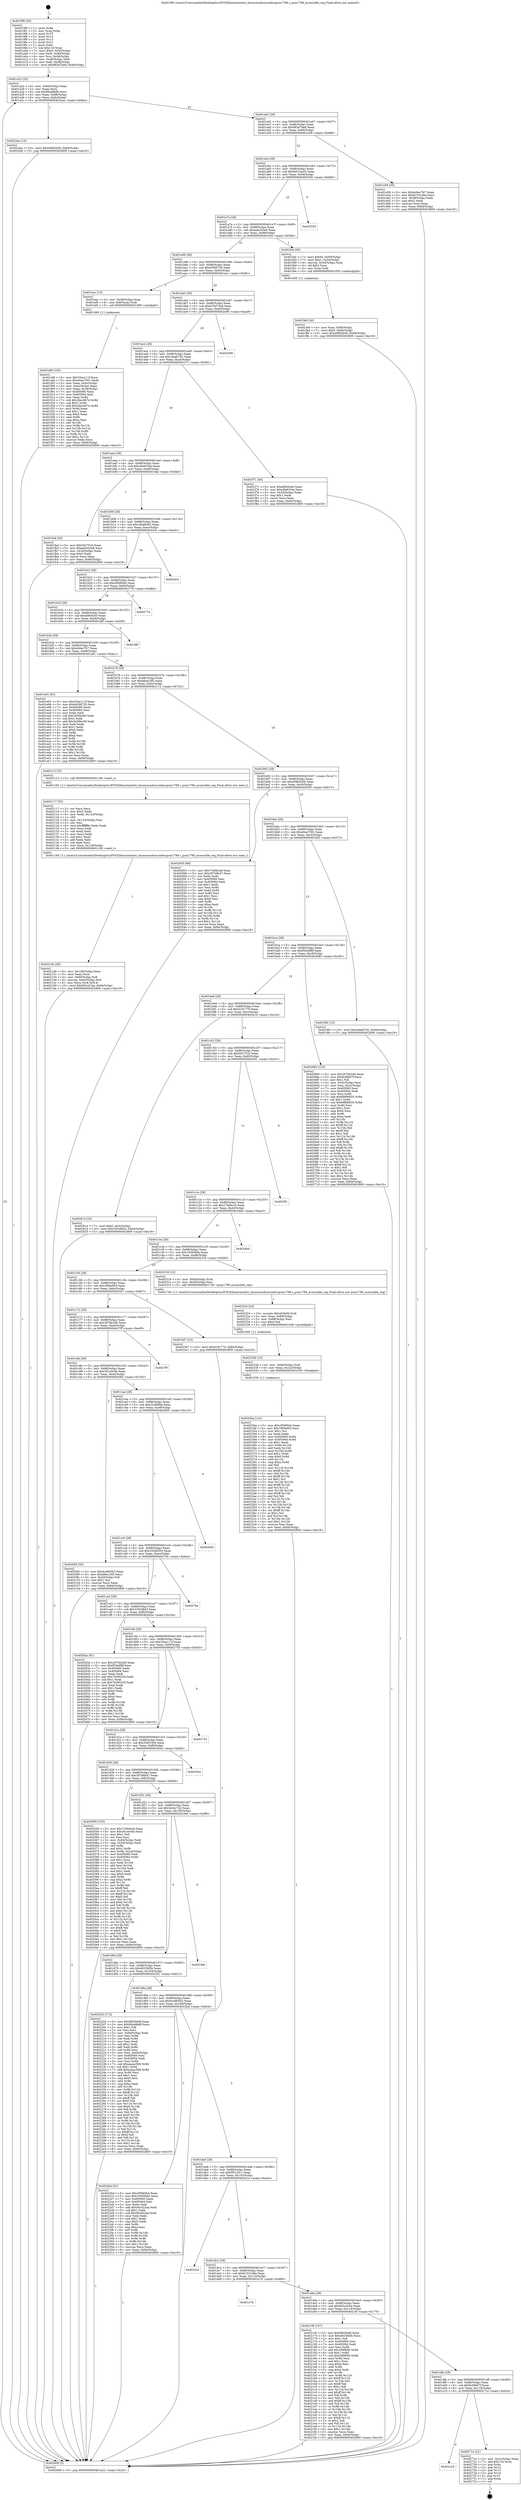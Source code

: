 digraph "0x4019f0" {
  label = "0x4019f0 (/mnt/c/Users/mathe/Desktop/tcc/POCII/binaries/extr_linuxsoundsoccodecspcm1789.c_pcm1789_accessible_reg_Final-ollvm.out::main(0))"
  labelloc = "t"
  node[shape=record]

  Entry [label="",width=0.3,height=0.3,shape=circle,fillcolor=black,style=filled]
  "0x401a22" [label="{
     0x401a22 [32]\l
     | [instrs]\l
     &nbsp;&nbsp;0x401a22 \<+6\>: mov -0x84(%rbp),%eax\l
     &nbsp;&nbsp;0x401a28 \<+2\>: mov %eax,%ecx\l
     &nbsp;&nbsp;0x401a2a \<+6\>: sub $0x95a48bf8,%ecx\l
     &nbsp;&nbsp;0x401a30 \<+6\>: mov %eax,-0x88(%rbp)\l
     &nbsp;&nbsp;0x401a36 \<+6\>: mov %ecx,-0x8c(%rbp)\l
     &nbsp;&nbsp;0x401a3c \<+6\>: je 00000000004022ae \<main+0x8be\>\l
  }"]
  "0x4022ae" [label="{
     0x4022ae [15]\l
     | [instrs]\l
     &nbsp;&nbsp;0x4022ae \<+10\>: movl $0xe0962b56,-0x84(%rbp)\l
     &nbsp;&nbsp;0x4022b8 \<+5\>: jmp 0000000000402809 \<main+0xe19\>\l
  }"]
  "0x401a42" [label="{
     0x401a42 [28]\l
     | [instrs]\l
     &nbsp;&nbsp;0x401a42 \<+5\>: jmp 0000000000401a47 \<main+0x57\>\l
     &nbsp;&nbsp;0x401a47 \<+6\>: mov -0x88(%rbp),%eax\l
     &nbsp;&nbsp;0x401a4d \<+5\>: sub $0x983d7be9,%eax\l
     &nbsp;&nbsp;0x401a52 \<+6\>: mov %eax,-0x90(%rbp)\l
     &nbsp;&nbsp;0x401a58 \<+6\>: je 0000000000401e58 \<main+0x468\>\l
  }"]
  Exit [label="",width=0.3,height=0.3,shape=circle,fillcolor=black,style=filled,peripheries=2]
  "0x401e58" [label="{
     0x401e58 [30]\l
     | [instrs]\l
     &nbsp;&nbsp;0x401e58 \<+5\>: mov $0xdc6ec7b7,%eax\l
     &nbsp;&nbsp;0x401e5d \<+5\>: mov $0x61531d8a,%ecx\l
     &nbsp;&nbsp;0x401e62 \<+3\>: mov -0x38(%rbp),%edx\l
     &nbsp;&nbsp;0x401e65 \<+3\>: cmp $0x2,%edx\l
     &nbsp;&nbsp;0x401e68 \<+3\>: cmovne %ecx,%eax\l
     &nbsp;&nbsp;0x401e6b \<+6\>: mov %eax,-0x84(%rbp)\l
     &nbsp;&nbsp;0x401e71 \<+5\>: jmp 0000000000402809 \<main+0xe19\>\l
  }"]
  "0x401a5e" [label="{
     0x401a5e [28]\l
     | [instrs]\l
     &nbsp;&nbsp;0x401a5e \<+5\>: jmp 0000000000401a63 \<main+0x73\>\l
     &nbsp;&nbsp;0x401a63 \<+6\>: mov -0x88(%rbp),%eax\l
     &nbsp;&nbsp;0x401a69 \<+5\>: sub $0x9d31bcd5,%eax\l
     &nbsp;&nbsp;0x401a6e \<+6\>: mov %eax,-0x94(%rbp)\l
     &nbsp;&nbsp;0x401a74 \<+6\>: je 0000000000402550 \<main+0xb60\>\l
  }"]
  "0x402809" [label="{
     0x402809 [5]\l
     | [instrs]\l
     &nbsp;&nbsp;0x402809 \<+5\>: jmp 0000000000401a22 \<main+0x32\>\l
  }"]
  "0x4019f0" [label="{
     0x4019f0 [50]\l
     | [instrs]\l
     &nbsp;&nbsp;0x4019f0 \<+1\>: push %rbp\l
     &nbsp;&nbsp;0x4019f1 \<+3\>: mov %rsp,%rbp\l
     &nbsp;&nbsp;0x4019f4 \<+2\>: push %r15\l
     &nbsp;&nbsp;0x4019f6 \<+2\>: push %r14\l
     &nbsp;&nbsp;0x4019f8 \<+2\>: push %r13\l
     &nbsp;&nbsp;0x4019fa \<+2\>: push %r12\l
     &nbsp;&nbsp;0x4019fc \<+1\>: push %rbx\l
     &nbsp;&nbsp;0x4019fd \<+7\>: sub $0x118,%rsp\l
     &nbsp;&nbsp;0x401a04 \<+7\>: movl $0x0,-0x3c(%rbp)\l
     &nbsp;&nbsp;0x401a0b \<+3\>: mov %edi,-0x40(%rbp)\l
     &nbsp;&nbsp;0x401a0e \<+4\>: mov %rsi,-0x48(%rbp)\l
     &nbsp;&nbsp;0x401a12 \<+3\>: mov -0x40(%rbp),%edi\l
     &nbsp;&nbsp;0x401a15 \<+3\>: mov %edi,-0x38(%rbp)\l
     &nbsp;&nbsp;0x401a18 \<+10\>: movl $0x983d7be9,-0x84(%rbp)\l
  }"]
  "0x401e16" [label="{
     0x401e16\l
  }", style=dashed]
  "0x402550" [label="{
     0x402550\l
  }", style=dashed]
  "0x401a7a" [label="{
     0x401a7a [28]\l
     | [instrs]\l
     &nbsp;&nbsp;0x401a7a \<+5\>: jmp 0000000000401a7f \<main+0x8f\>\l
     &nbsp;&nbsp;0x401a7f \<+6\>: mov -0x88(%rbp),%eax\l
     &nbsp;&nbsp;0x401a85 \<+5\>: sub $0xaeb343e6,%eax\l
     &nbsp;&nbsp;0x401a8a \<+6\>: mov %eax,-0x98(%rbp)\l
     &nbsp;&nbsp;0x401a90 \<+6\>: je 0000000000401fcb \<main+0x5db\>\l
  }"]
  "0x40271e" [label="{
     0x40271e [21]\l
     | [instrs]\l
     &nbsp;&nbsp;0x40271e \<+3\>: mov -0x2c(%rbp),%eax\l
     &nbsp;&nbsp;0x402721 \<+7\>: add $0x118,%rsp\l
     &nbsp;&nbsp;0x402728 \<+1\>: pop %rbx\l
     &nbsp;&nbsp;0x402729 \<+2\>: pop %r12\l
     &nbsp;&nbsp;0x40272b \<+2\>: pop %r13\l
     &nbsp;&nbsp;0x40272d \<+2\>: pop %r14\l
     &nbsp;&nbsp;0x40272f \<+2\>: pop %r15\l
     &nbsp;&nbsp;0x402731 \<+1\>: pop %rbp\l
     &nbsp;&nbsp;0x402732 \<+1\>: ret\l
  }"]
  "0x401fcb" [label="{
     0x401fcb [30]\l
     | [instrs]\l
     &nbsp;&nbsp;0x401fcb \<+7\>: movl $0x64,-0x50(%rbp)\l
     &nbsp;&nbsp;0x401fd2 \<+7\>: movl $0x1,-0x54(%rbp)\l
     &nbsp;&nbsp;0x401fd9 \<+4\>: movslq -0x54(%rbp),%rax\l
     &nbsp;&nbsp;0x401fdd \<+4\>: shl $0x2,%rax\l
     &nbsp;&nbsp;0x401fe1 \<+3\>: mov %rax,%rdi\l
     &nbsp;&nbsp;0x401fe4 \<+5\>: call 0000000000401050 \<malloc@plt\>\l
     | [calls]\l
     &nbsp;&nbsp;0x401050 \{1\} (unknown)\l
  }"]
  "0x401a96" [label="{
     0x401a96 [28]\l
     | [instrs]\l
     &nbsp;&nbsp;0x401a96 \<+5\>: jmp 0000000000401a9b \<main+0xab\>\l
     &nbsp;&nbsp;0x401a9b \<+6\>: mov -0x88(%rbp),%eax\l
     &nbsp;&nbsp;0x401aa1 \<+5\>: sub $0xb05fd720,%eax\l
     &nbsp;&nbsp;0x401aa6 \<+6\>: mov %eax,-0x9c(%rbp)\l
     &nbsp;&nbsp;0x401aac \<+6\>: je 0000000000401eec \<main+0x4fc\>\l
  }"]
  "0x40234a" [label="{
     0x40234a [141]\l
     | [instrs]\l
     &nbsp;&nbsp;0x40234a \<+5\>: mov $0xcf5685b4,%eax\l
     &nbsp;&nbsp;0x40234f \<+5\>: mov $0x1f69a605,%esi\l
     &nbsp;&nbsp;0x402354 \<+2\>: mov $0x1,%cl\l
     &nbsp;&nbsp;0x402356 \<+2\>: xor %edx,%edx\l
     &nbsp;&nbsp;0x402358 \<+8\>: mov 0x405060,%r8d\l
     &nbsp;&nbsp;0x402360 \<+8\>: mov 0x405064,%r9d\l
     &nbsp;&nbsp;0x402368 \<+3\>: sub $0x1,%edx\l
     &nbsp;&nbsp;0x40236b \<+3\>: mov %r8d,%r10d\l
     &nbsp;&nbsp;0x40236e \<+3\>: add %edx,%r10d\l
     &nbsp;&nbsp;0x402371 \<+4\>: imul %r10d,%r8d\l
     &nbsp;&nbsp;0x402375 \<+4\>: and $0x1,%r8d\l
     &nbsp;&nbsp;0x402379 \<+4\>: cmp $0x0,%r8d\l
     &nbsp;&nbsp;0x40237d \<+4\>: sete %r11b\l
     &nbsp;&nbsp;0x402381 \<+4\>: cmp $0xa,%r9d\l
     &nbsp;&nbsp;0x402385 \<+3\>: setl %bl\l
     &nbsp;&nbsp;0x402388 \<+3\>: mov %r11b,%r14b\l
     &nbsp;&nbsp;0x40238b \<+4\>: xor $0xff,%r14b\l
     &nbsp;&nbsp;0x40238f \<+3\>: mov %bl,%r15b\l
     &nbsp;&nbsp;0x402392 \<+4\>: xor $0xff,%r15b\l
     &nbsp;&nbsp;0x402396 \<+3\>: xor $0x1,%cl\l
     &nbsp;&nbsp;0x402399 \<+3\>: mov %r14b,%r12b\l
     &nbsp;&nbsp;0x40239c \<+4\>: and $0xff,%r12b\l
     &nbsp;&nbsp;0x4023a0 \<+3\>: and %cl,%r11b\l
     &nbsp;&nbsp;0x4023a3 \<+3\>: mov %r15b,%r13b\l
     &nbsp;&nbsp;0x4023a6 \<+4\>: and $0xff,%r13b\l
     &nbsp;&nbsp;0x4023aa \<+2\>: and %cl,%bl\l
     &nbsp;&nbsp;0x4023ac \<+3\>: or %r11b,%r12b\l
     &nbsp;&nbsp;0x4023af \<+3\>: or %bl,%r13b\l
     &nbsp;&nbsp;0x4023b2 \<+3\>: xor %r13b,%r12b\l
     &nbsp;&nbsp;0x4023b5 \<+3\>: or %r15b,%r14b\l
     &nbsp;&nbsp;0x4023b8 \<+4\>: xor $0xff,%r14b\l
     &nbsp;&nbsp;0x4023bc \<+3\>: or $0x1,%cl\l
     &nbsp;&nbsp;0x4023bf \<+3\>: and %cl,%r14b\l
     &nbsp;&nbsp;0x4023c2 \<+3\>: or %r14b,%r12b\l
     &nbsp;&nbsp;0x4023c5 \<+4\>: test $0x1,%r12b\l
     &nbsp;&nbsp;0x4023c9 \<+3\>: cmovne %esi,%eax\l
     &nbsp;&nbsp;0x4023cc \<+6\>: mov %eax,-0x84(%rbp)\l
     &nbsp;&nbsp;0x4023d2 \<+5\>: jmp 0000000000402809 \<main+0xe19\>\l
  }"]
  "0x401eec" [label="{
     0x401eec [13]\l
     | [instrs]\l
     &nbsp;&nbsp;0x401eec \<+4\>: mov -0x48(%rbp),%rax\l
     &nbsp;&nbsp;0x401ef0 \<+4\>: mov 0x8(%rax),%rdi\l
     &nbsp;&nbsp;0x401ef4 \<+5\>: call 0000000000401060 \<atoi@plt\>\l
     | [calls]\l
     &nbsp;&nbsp;0x401060 \{1\} (unknown)\l
  }"]
  "0x401ab2" [label="{
     0x401ab2 [28]\l
     | [instrs]\l
     &nbsp;&nbsp;0x401ab2 \<+5\>: jmp 0000000000401ab7 \<main+0xc7\>\l
     &nbsp;&nbsp;0x401ab7 \<+6\>: mov -0x88(%rbp),%eax\l
     &nbsp;&nbsp;0x401abd \<+5\>: sub $0xb70d73a9,%eax\l
     &nbsp;&nbsp;0x401ac2 \<+6\>: mov %eax,-0xa0(%rbp)\l
     &nbsp;&nbsp;0x401ac8 \<+6\>: je 0000000000402499 \<main+0xaa9\>\l
  }"]
  "0x40233b" [label="{
     0x40233b [15]\l
     | [instrs]\l
     &nbsp;&nbsp;0x40233b \<+4\>: mov -0x60(%rbp),%rdi\l
     &nbsp;&nbsp;0x40233f \<+6\>: mov %eax,-0x12c(%rbp)\l
     &nbsp;&nbsp;0x402345 \<+5\>: call 0000000000401030 \<free@plt\>\l
     | [calls]\l
     &nbsp;&nbsp;0x401030 \{1\} (unknown)\l
  }"]
  "0x402499" [label="{
     0x402499\l
  }", style=dashed]
  "0x401ace" [label="{
     0x401ace [28]\l
     | [instrs]\l
     &nbsp;&nbsp;0x401ace \<+5\>: jmp 0000000000401ad3 \<main+0xe3\>\l
     &nbsp;&nbsp;0x401ad3 \<+6\>: mov -0x88(%rbp),%eax\l
     &nbsp;&nbsp;0x401ad9 \<+5\>: sub $0xc6aeb792,%eax\l
     &nbsp;&nbsp;0x401ade \<+6\>: mov %eax,-0xa4(%rbp)\l
     &nbsp;&nbsp;0x401ae4 \<+6\>: je 0000000000401f71 \<main+0x581\>\l
  }"]
  "0x402324" [label="{
     0x402324 [23]\l
     | [instrs]\l
     &nbsp;&nbsp;0x402324 \<+10\>: movabs $0x4030d6,%rdi\l
     &nbsp;&nbsp;0x40232e \<+3\>: mov %eax,-0x68(%rbp)\l
     &nbsp;&nbsp;0x402331 \<+3\>: mov -0x68(%rbp),%esi\l
     &nbsp;&nbsp;0x402334 \<+2\>: mov $0x0,%al\l
     &nbsp;&nbsp;0x402336 \<+5\>: call 0000000000401040 \<printf@plt\>\l
     | [calls]\l
     &nbsp;&nbsp;0x401040 \{1\} (unknown)\l
  }"]
  "0x401f71" [label="{
     0x401f71 [30]\l
     | [instrs]\l
     &nbsp;&nbsp;0x401f71 \<+5\>: mov $0xd0fc6cb0,%eax\l
     &nbsp;&nbsp;0x401f76 \<+5\>: mov $0xc8e8334e,%ecx\l
     &nbsp;&nbsp;0x401f7b \<+3\>: mov -0x34(%rbp),%edx\l
     &nbsp;&nbsp;0x401f7e \<+3\>: cmp $0x1,%edx\l
     &nbsp;&nbsp;0x401f81 \<+3\>: cmovl %ecx,%eax\l
     &nbsp;&nbsp;0x401f84 \<+6\>: mov %eax,-0x84(%rbp)\l
     &nbsp;&nbsp;0x401f8a \<+5\>: jmp 0000000000402809 \<main+0xe19\>\l
  }"]
  "0x401aea" [label="{
     0x401aea [28]\l
     | [instrs]\l
     &nbsp;&nbsp;0x401aea \<+5\>: jmp 0000000000401aef \<main+0xff\>\l
     &nbsp;&nbsp;0x401aef \<+6\>: mov -0x88(%rbp),%eax\l
     &nbsp;&nbsp;0x401af5 \<+5\>: sub $0xc8e8334e,%eax\l
     &nbsp;&nbsp;0x401afa \<+6\>: mov %eax,-0xa8(%rbp)\l
     &nbsp;&nbsp;0x401b00 \<+6\>: je 0000000000401fad \<main+0x5bd\>\l
  }"]
  "0x401dfa" [label="{
     0x401dfa [28]\l
     | [instrs]\l
     &nbsp;&nbsp;0x401dfa \<+5\>: jmp 0000000000401dff \<main+0x40f\>\l
     &nbsp;&nbsp;0x401dff \<+6\>: mov -0x88(%rbp),%eax\l
     &nbsp;&nbsp;0x401e05 \<+5\>: sub $0x6cf46b7f,%eax\l
     &nbsp;&nbsp;0x401e0a \<+6\>: mov %eax,-0x118(%rbp)\l
     &nbsp;&nbsp;0x401e10 \<+6\>: je 000000000040271e \<main+0xd2e\>\l
  }"]
  "0x401fad" [label="{
     0x401fad [30]\l
     | [instrs]\l
     &nbsp;&nbsp;0x401fad \<+5\>: mov $0x562751b,%eax\l
     &nbsp;&nbsp;0x401fb2 \<+5\>: mov $0xaeb343e6,%ecx\l
     &nbsp;&nbsp;0x401fb7 \<+3\>: mov -0x34(%rbp),%edx\l
     &nbsp;&nbsp;0x401fba \<+3\>: cmp $0x0,%edx\l
     &nbsp;&nbsp;0x401fbd \<+3\>: cmove %ecx,%eax\l
     &nbsp;&nbsp;0x401fc0 \<+6\>: mov %eax,-0x84(%rbp)\l
     &nbsp;&nbsp;0x401fc6 \<+5\>: jmp 0000000000402809 \<main+0xe19\>\l
  }"]
  "0x401b06" [label="{
     0x401b06 [28]\l
     | [instrs]\l
     &nbsp;&nbsp;0x401b06 \<+5\>: jmp 0000000000401b0b \<main+0x11b\>\l
     &nbsp;&nbsp;0x401b0b \<+6\>: mov -0x88(%rbp),%eax\l
     &nbsp;&nbsp;0x401b11 \<+5\>: sub $0xc9da9d45,%eax\l
     &nbsp;&nbsp;0x401b16 \<+6\>: mov %eax,-0xac(%rbp)\l
     &nbsp;&nbsp;0x401b1c \<+6\>: je 000000000040243c \<main+0xa4c\>\l
  }"]
  "0x40216f" [label="{
     0x40216f [147]\l
     | [instrs]\l
     &nbsp;&nbsp;0x40216f \<+5\>: mov $0x6f929ddf,%eax\l
     &nbsp;&nbsp;0x402174 \<+5\>: mov $0x4653fd5b,%ecx\l
     &nbsp;&nbsp;0x402179 \<+2\>: mov $0x1,%dl\l
     &nbsp;&nbsp;0x40217b \<+7\>: mov 0x405060,%esi\l
     &nbsp;&nbsp;0x402182 \<+7\>: mov 0x405064,%edi\l
     &nbsp;&nbsp;0x402189 \<+3\>: mov %esi,%r8d\l
     &nbsp;&nbsp;0x40218c \<+7\>: add $0x299f00b,%r8d\l
     &nbsp;&nbsp;0x402193 \<+4\>: sub $0x1,%r8d\l
     &nbsp;&nbsp;0x402197 \<+7\>: sub $0x299f00b,%r8d\l
     &nbsp;&nbsp;0x40219e \<+4\>: imul %r8d,%esi\l
     &nbsp;&nbsp;0x4021a2 \<+3\>: and $0x1,%esi\l
     &nbsp;&nbsp;0x4021a5 \<+3\>: cmp $0x0,%esi\l
     &nbsp;&nbsp;0x4021a8 \<+4\>: sete %r9b\l
     &nbsp;&nbsp;0x4021ac \<+3\>: cmp $0xa,%edi\l
     &nbsp;&nbsp;0x4021af \<+4\>: setl %r10b\l
     &nbsp;&nbsp;0x4021b3 \<+3\>: mov %r9b,%r11b\l
     &nbsp;&nbsp;0x4021b6 \<+4\>: xor $0xff,%r11b\l
     &nbsp;&nbsp;0x4021ba \<+3\>: mov %r10b,%bl\l
     &nbsp;&nbsp;0x4021bd \<+3\>: xor $0xff,%bl\l
     &nbsp;&nbsp;0x4021c0 \<+3\>: xor $0x1,%dl\l
     &nbsp;&nbsp;0x4021c3 \<+3\>: mov %r11b,%r14b\l
     &nbsp;&nbsp;0x4021c6 \<+4\>: and $0xff,%r14b\l
     &nbsp;&nbsp;0x4021ca \<+3\>: and %dl,%r9b\l
     &nbsp;&nbsp;0x4021cd \<+3\>: mov %bl,%r15b\l
     &nbsp;&nbsp;0x4021d0 \<+4\>: and $0xff,%r15b\l
     &nbsp;&nbsp;0x4021d4 \<+3\>: and %dl,%r10b\l
     &nbsp;&nbsp;0x4021d7 \<+3\>: or %r9b,%r14b\l
     &nbsp;&nbsp;0x4021da \<+3\>: or %r10b,%r15b\l
     &nbsp;&nbsp;0x4021dd \<+3\>: xor %r15b,%r14b\l
     &nbsp;&nbsp;0x4021e0 \<+3\>: or %bl,%r11b\l
     &nbsp;&nbsp;0x4021e3 \<+4\>: xor $0xff,%r11b\l
     &nbsp;&nbsp;0x4021e7 \<+3\>: or $0x1,%dl\l
     &nbsp;&nbsp;0x4021ea \<+3\>: and %dl,%r11b\l
     &nbsp;&nbsp;0x4021ed \<+3\>: or %r11b,%r14b\l
     &nbsp;&nbsp;0x4021f0 \<+4\>: test $0x1,%r14b\l
     &nbsp;&nbsp;0x4021f4 \<+3\>: cmovne %ecx,%eax\l
     &nbsp;&nbsp;0x4021f7 \<+6\>: mov %eax,-0x84(%rbp)\l
     &nbsp;&nbsp;0x4021fd \<+5\>: jmp 0000000000402809 \<main+0xe19\>\l
  }"]
  "0x40243c" [label="{
     0x40243c\l
  }", style=dashed]
  "0x401b22" [label="{
     0x401b22 [28]\l
     | [instrs]\l
     &nbsp;&nbsp;0x401b22 \<+5\>: jmp 0000000000401b27 \<main+0x137\>\l
     &nbsp;&nbsp;0x401b27 \<+6\>: mov -0x88(%rbp),%eax\l
     &nbsp;&nbsp;0x401b2d \<+5\>: sub $0xcf5685b4,%eax\l
     &nbsp;&nbsp;0x401b32 \<+6\>: mov %eax,-0xb0(%rbp)\l
     &nbsp;&nbsp;0x401b38 \<+6\>: je 000000000040277d \<main+0xd8d\>\l
  }"]
  "0x401dde" [label="{
     0x401dde [28]\l
     | [instrs]\l
     &nbsp;&nbsp;0x401dde \<+5\>: jmp 0000000000401de3 \<main+0x3f3\>\l
     &nbsp;&nbsp;0x401de3 \<+6\>: mov -0x88(%rbp),%eax\l
     &nbsp;&nbsp;0x401de9 \<+5\>: sub $0x692cd16a,%eax\l
     &nbsp;&nbsp;0x401dee \<+6\>: mov %eax,-0x114(%rbp)\l
     &nbsp;&nbsp;0x401df4 \<+6\>: je 000000000040216f \<main+0x77f\>\l
  }"]
  "0x40277d" [label="{
     0x40277d\l
  }", style=dashed]
  "0x401b3e" [label="{
     0x401b3e [28]\l
     | [instrs]\l
     &nbsp;&nbsp;0x401b3e \<+5\>: jmp 0000000000401b43 \<main+0x153\>\l
     &nbsp;&nbsp;0x401b43 \<+6\>: mov -0x88(%rbp),%eax\l
     &nbsp;&nbsp;0x401b49 \<+5\>: sub $0xd0fc6cb0,%eax\l
     &nbsp;&nbsp;0x401b4e \<+6\>: mov %eax,-0xb4(%rbp)\l
     &nbsp;&nbsp;0x401b54 \<+6\>: je 0000000000401f8f \<main+0x59f\>\l
  }"]
  "0x401e76" [label="{
     0x401e76\l
  }", style=dashed]
  "0x401f8f" [label="{
     0x401f8f\l
  }", style=dashed]
  "0x401b5a" [label="{
     0x401b5a [28]\l
     | [instrs]\l
     &nbsp;&nbsp;0x401b5a \<+5\>: jmp 0000000000401b5f \<main+0x16f\>\l
     &nbsp;&nbsp;0x401b5f \<+6\>: mov -0x88(%rbp),%eax\l
     &nbsp;&nbsp;0x401b65 \<+5\>: sub $0xdc6ec7b7,%eax\l
     &nbsp;&nbsp;0x401b6a \<+6\>: mov %eax,-0xb8(%rbp)\l
     &nbsp;&nbsp;0x401b70 \<+6\>: je 0000000000401e91 \<main+0x4a1\>\l
  }"]
  "0x401dc2" [label="{
     0x401dc2 [28]\l
     | [instrs]\l
     &nbsp;&nbsp;0x401dc2 \<+5\>: jmp 0000000000401dc7 \<main+0x3d7\>\l
     &nbsp;&nbsp;0x401dc7 \<+6\>: mov -0x88(%rbp),%eax\l
     &nbsp;&nbsp;0x401dcd \<+5\>: sub $0x61531d8a,%eax\l
     &nbsp;&nbsp;0x401dd2 \<+6\>: mov %eax,-0x110(%rbp)\l
     &nbsp;&nbsp;0x401dd8 \<+6\>: je 0000000000401e76 \<main+0x486\>\l
  }"]
  "0x401e91" [label="{
     0x401e91 [91]\l
     | [instrs]\l
     &nbsp;&nbsp;0x401e91 \<+5\>: mov $0x33ea111f,%eax\l
     &nbsp;&nbsp;0x401e96 \<+5\>: mov $0xb05fd720,%ecx\l
     &nbsp;&nbsp;0x401e9b \<+7\>: mov 0x405060,%edx\l
     &nbsp;&nbsp;0x401ea2 \<+7\>: mov 0x405064,%esi\l
     &nbsp;&nbsp;0x401ea9 \<+2\>: mov %edx,%edi\l
     &nbsp;&nbsp;0x401eab \<+6\>: sub $0x3a59bc09,%edi\l
     &nbsp;&nbsp;0x401eb1 \<+3\>: sub $0x1,%edi\l
     &nbsp;&nbsp;0x401eb4 \<+6\>: add $0x3a59bc09,%edi\l
     &nbsp;&nbsp;0x401eba \<+3\>: imul %edi,%edx\l
     &nbsp;&nbsp;0x401ebd \<+3\>: and $0x1,%edx\l
     &nbsp;&nbsp;0x401ec0 \<+3\>: cmp $0x0,%edx\l
     &nbsp;&nbsp;0x401ec3 \<+4\>: sete %r8b\l
     &nbsp;&nbsp;0x401ec7 \<+3\>: cmp $0xa,%esi\l
     &nbsp;&nbsp;0x401eca \<+4\>: setl %r9b\l
     &nbsp;&nbsp;0x401ece \<+3\>: mov %r8b,%r10b\l
     &nbsp;&nbsp;0x401ed1 \<+3\>: and %r9b,%r10b\l
     &nbsp;&nbsp;0x401ed4 \<+3\>: xor %r9b,%r8b\l
     &nbsp;&nbsp;0x401ed7 \<+3\>: or %r8b,%r10b\l
     &nbsp;&nbsp;0x401eda \<+4\>: test $0x1,%r10b\l
     &nbsp;&nbsp;0x401ede \<+3\>: cmovne %ecx,%eax\l
     &nbsp;&nbsp;0x401ee1 \<+6\>: mov %eax,-0x84(%rbp)\l
     &nbsp;&nbsp;0x401ee7 \<+5\>: jmp 0000000000402809 \<main+0xe19\>\l
  }"]
  "0x401b76" [label="{
     0x401b76 [28]\l
     | [instrs]\l
     &nbsp;&nbsp;0x401b76 \<+5\>: jmp 0000000000401b7b \<main+0x18b\>\l
     &nbsp;&nbsp;0x401b7b \<+6\>: mov -0x88(%rbp),%eax\l
     &nbsp;&nbsp;0x401b81 \<+5\>: sub $0xdfeec295,%eax\l
     &nbsp;&nbsp;0x401b86 \<+6\>: mov %eax,-0xbc(%rbp)\l
     &nbsp;&nbsp;0x401b8c \<+6\>: je 0000000000402112 \<main+0x722\>\l
  }"]
  "0x401ef9" [label="{
     0x401ef9 [105]\l
     | [instrs]\l
     &nbsp;&nbsp;0x401ef9 \<+5\>: mov $0x33ea111f,%ecx\l
     &nbsp;&nbsp;0x401efe \<+5\>: mov $0xe0ea7591,%edx\l
     &nbsp;&nbsp;0x401f03 \<+3\>: mov %eax,-0x4c(%rbp)\l
     &nbsp;&nbsp;0x401f06 \<+3\>: mov -0x4c(%rbp),%eax\l
     &nbsp;&nbsp;0x401f09 \<+3\>: mov %eax,-0x34(%rbp)\l
     &nbsp;&nbsp;0x401f0c \<+7\>: mov 0x405060,%eax\l
     &nbsp;&nbsp;0x401f13 \<+7\>: mov 0x405064,%esi\l
     &nbsp;&nbsp;0x401f1a \<+3\>: mov %eax,%r8d\l
     &nbsp;&nbsp;0x401f1d \<+7\>: sub $0x2bec0b7e,%r8d\l
     &nbsp;&nbsp;0x401f24 \<+4\>: sub $0x1,%r8d\l
     &nbsp;&nbsp;0x401f28 \<+7\>: add $0x2bec0b7e,%r8d\l
     &nbsp;&nbsp;0x401f2f \<+4\>: imul %r8d,%eax\l
     &nbsp;&nbsp;0x401f33 \<+3\>: and $0x1,%eax\l
     &nbsp;&nbsp;0x401f36 \<+3\>: cmp $0x0,%eax\l
     &nbsp;&nbsp;0x401f39 \<+4\>: sete %r9b\l
     &nbsp;&nbsp;0x401f3d \<+3\>: cmp $0xa,%esi\l
     &nbsp;&nbsp;0x401f40 \<+4\>: setl %r10b\l
     &nbsp;&nbsp;0x401f44 \<+3\>: mov %r9b,%r11b\l
     &nbsp;&nbsp;0x401f47 \<+3\>: and %r10b,%r11b\l
     &nbsp;&nbsp;0x401f4a \<+3\>: xor %r10b,%r9b\l
     &nbsp;&nbsp;0x401f4d \<+3\>: or %r9b,%r11b\l
     &nbsp;&nbsp;0x401f50 \<+4\>: test $0x1,%r11b\l
     &nbsp;&nbsp;0x401f54 \<+3\>: cmovne %edx,%ecx\l
     &nbsp;&nbsp;0x401f57 \<+6\>: mov %ecx,-0x84(%rbp)\l
     &nbsp;&nbsp;0x401f5d \<+5\>: jmp 0000000000402809 \<main+0xe19\>\l
  }"]
  "0x40241e" [label="{
     0x40241e\l
  }", style=dashed]
  "0x402112" [label="{
     0x402112 [5]\l
     | [instrs]\l
     &nbsp;&nbsp;0x402112 \<+5\>: call 0000000000401160 \<next_i\>\l
     | [calls]\l
     &nbsp;&nbsp;0x401160 \{1\} (/mnt/c/Users/mathe/Desktop/tcc/POCII/binaries/extr_linuxsoundsoccodecspcm1789.c_pcm1789_accessible_reg_Final-ollvm.out::next_i)\l
  }"]
  "0x401b92" [label="{
     0x401b92 [28]\l
     | [instrs]\l
     &nbsp;&nbsp;0x401b92 \<+5\>: jmp 0000000000401b97 \<main+0x1a7\>\l
     &nbsp;&nbsp;0x401b97 \<+6\>: mov -0x88(%rbp),%eax\l
     &nbsp;&nbsp;0x401b9d \<+5\>: sub $0xe0962b56,%eax\l
     &nbsp;&nbsp;0x401ba2 \<+6\>: mov %eax,-0xc0(%rbp)\l
     &nbsp;&nbsp;0x401ba8 \<+6\>: je 0000000000402003 \<main+0x613\>\l
  }"]
  "0x401da6" [label="{
     0x401da6 [28]\l
     | [instrs]\l
     &nbsp;&nbsp;0x401da6 \<+5\>: jmp 0000000000401dab \<main+0x3bb\>\l
     &nbsp;&nbsp;0x401dab \<+6\>: mov -0x88(%rbp),%eax\l
     &nbsp;&nbsp;0x401db1 \<+5\>: sub $0x5f512f11,%eax\l
     &nbsp;&nbsp;0x401db6 \<+6\>: mov %eax,-0x10c(%rbp)\l
     &nbsp;&nbsp;0x401dbc \<+6\>: je 000000000040241e \<main+0xa2e\>\l
  }"]
  "0x402003" [label="{
     0x402003 [86]\l
     | [instrs]\l
     &nbsp;&nbsp;0x402003 \<+5\>: mov $0x7160dca8,%eax\l
     &nbsp;&nbsp;0x402008 \<+5\>: mov $0x387b8b47,%ecx\l
     &nbsp;&nbsp;0x40200d \<+2\>: xor %edx,%edx\l
     &nbsp;&nbsp;0x40200f \<+7\>: mov 0x405060,%esi\l
     &nbsp;&nbsp;0x402016 \<+7\>: mov 0x405064,%edi\l
     &nbsp;&nbsp;0x40201d \<+3\>: sub $0x1,%edx\l
     &nbsp;&nbsp;0x402020 \<+3\>: mov %esi,%r8d\l
     &nbsp;&nbsp;0x402023 \<+3\>: add %edx,%r8d\l
     &nbsp;&nbsp;0x402026 \<+4\>: imul %r8d,%esi\l
     &nbsp;&nbsp;0x40202a \<+3\>: and $0x1,%esi\l
     &nbsp;&nbsp;0x40202d \<+3\>: cmp $0x0,%esi\l
     &nbsp;&nbsp;0x402030 \<+4\>: sete %r9b\l
     &nbsp;&nbsp;0x402034 \<+3\>: cmp $0xa,%edi\l
     &nbsp;&nbsp;0x402037 \<+4\>: setl %r10b\l
     &nbsp;&nbsp;0x40203b \<+3\>: mov %r9b,%r11b\l
     &nbsp;&nbsp;0x40203e \<+3\>: and %r10b,%r11b\l
     &nbsp;&nbsp;0x402041 \<+3\>: xor %r10b,%r9b\l
     &nbsp;&nbsp;0x402044 \<+3\>: or %r9b,%r11b\l
     &nbsp;&nbsp;0x402047 \<+4\>: test $0x1,%r11b\l
     &nbsp;&nbsp;0x40204b \<+3\>: cmovne %ecx,%eax\l
     &nbsp;&nbsp;0x40204e \<+6\>: mov %eax,-0x84(%rbp)\l
     &nbsp;&nbsp;0x402054 \<+5\>: jmp 0000000000402809 \<main+0xe19\>\l
  }"]
  "0x401bae" [label="{
     0x401bae [28]\l
     | [instrs]\l
     &nbsp;&nbsp;0x401bae \<+5\>: jmp 0000000000401bb3 \<main+0x1c3\>\l
     &nbsp;&nbsp;0x401bb3 \<+6\>: mov -0x88(%rbp),%eax\l
     &nbsp;&nbsp;0x401bb9 \<+5\>: sub $0xe0ea7591,%eax\l
     &nbsp;&nbsp;0x401bbe \<+6\>: mov %eax,-0xc4(%rbp)\l
     &nbsp;&nbsp;0x401bc4 \<+6\>: je 0000000000401f62 \<main+0x572\>\l
  }"]
  "0x4022bd" [label="{
     0x4022bd [91]\l
     | [instrs]\l
     &nbsp;&nbsp;0x4022bd \<+5\>: mov $0xcf5685b4,%eax\l
     &nbsp;&nbsp;0x4022c2 \<+5\>: mov $0x19300b6e,%ecx\l
     &nbsp;&nbsp;0x4022c7 \<+7\>: mov 0x405060,%edx\l
     &nbsp;&nbsp;0x4022ce \<+7\>: mov 0x405064,%esi\l
     &nbsp;&nbsp;0x4022d5 \<+2\>: mov %edx,%edi\l
     &nbsp;&nbsp;0x4022d7 \<+6\>: add $0x40cd22aa,%edi\l
     &nbsp;&nbsp;0x4022dd \<+3\>: sub $0x1,%edi\l
     &nbsp;&nbsp;0x4022e0 \<+6\>: sub $0x40cd22aa,%edi\l
     &nbsp;&nbsp;0x4022e6 \<+3\>: imul %edi,%edx\l
     &nbsp;&nbsp;0x4022e9 \<+3\>: and $0x1,%edx\l
     &nbsp;&nbsp;0x4022ec \<+3\>: cmp $0x0,%edx\l
     &nbsp;&nbsp;0x4022ef \<+4\>: sete %r8b\l
     &nbsp;&nbsp;0x4022f3 \<+3\>: cmp $0xa,%esi\l
     &nbsp;&nbsp;0x4022f6 \<+4\>: setl %r9b\l
     &nbsp;&nbsp;0x4022fa \<+3\>: mov %r8b,%r10b\l
     &nbsp;&nbsp;0x4022fd \<+3\>: and %r9b,%r10b\l
     &nbsp;&nbsp;0x402300 \<+3\>: xor %r9b,%r8b\l
     &nbsp;&nbsp;0x402303 \<+3\>: or %r8b,%r10b\l
     &nbsp;&nbsp;0x402306 \<+4\>: test $0x1,%r10b\l
     &nbsp;&nbsp;0x40230a \<+3\>: cmovne %ecx,%eax\l
     &nbsp;&nbsp;0x40230d \<+6\>: mov %eax,-0x84(%rbp)\l
     &nbsp;&nbsp;0x402313 \<+5\>: jmp 0000000000402809 \<main+0xe19\>\l
  }"]
  "0x401f62" [label="{
     0x401f62 [15]\l
     | [instrs]\l
     &nbsp;&nbsp;0x401f62 \<+10\>: movl $0xc6aeb792,-0x84(%rbp)\l
     &nbsp;&nbsp;0x401f6c \<+5\>: jmp 0000000000402809 \<main+0xe19\>\l
  }"]
  "0x401bca" [label="{
     0x401bca [28]\l
     | [instrs]\l
     &nbsp;&nbsp;0x401bca \<+5\>: jmp 0000000000401bcf \<main+0x1df\>\l
     &nbsp;&nbsp;0x401bcf \<+6\>: mov -0x88(%rbp),%eax\l
     &nbsp;&nbsp;0x401bd5 \<+5\>: sub $0xf55edf8f,%eax\l
     &nbsp;&nbsp;0x401bda \<+6\>: mov %eax,-0xc8(%rbp)\l
     &nbsp;&nbsp;0x401be0 \<+6\>: je 0000000000402685 \<main+0xc95\>\l
  }"]
  "0x401fe9" [label="{
     0x401fe9 [26]\l
     | [instrs]\l
     &nbsp;&nbsp;0x401fe9 \<+4\>: mov %rax,-0x60(%rbp)\l
     &nbsp;&nbsp;0x401fed \<+7\>: movl $0x0,-0x64(%rbp)\l
     &nbsp;&nbsp;0x401ff4 \<+10\>: movl $0xe0962b56,-0x84(%rbp)\l
     &nbsp;&nbsp;0x401ffe \<+5\>: jmp 0000000000402809 \<main+0xe19\>\l
  }"]
  "0x401d8a" [label="{
     0x401d8a [28]\l
     | [instrs]\l
     &nbsp;&nbsp;0x401d8a \<+5\>: jmp 0000000000401d8f \<main+0x39f\>\l
     &nbsp;&nbsp;0x401d8f \<+6\>: mov -0x88(%rbp),%eax\l
     &nbsp;&nbsp;0x401d95 \<+5\>: sub $0x4ce8b563,%eax\l
     &nbsp;&nbsp;0x401d9a \<+6\>: mov %eax,-0x108(%rbp)\l
     &nbsp;&nbsp;0x401da0 \<+6\>: je 00000000004022bd \<main+0x8cd\>\l
  }"]
  "0x402685" [label="{
     0x402685 [153]\l
     | [instrs]\l
     &nbsp;&nbsp;0x402685 \<+5\>: mov $0x297bb2d0,%eax\l
     &nbsp;&nbsp;0x40268a \<+5\>: mov $0x6cf46b7f,%ecx\l
     &nbsp;&nbsp;0x40268f \<+2\>: mov $0x1,%dl\l
     &nbsp;&nbsp;0x402691 \<+3\>: mov -0x3c(%rbp),%esi\l
     &nbsp;&nbsp;0x402694 \<+3\>: mov %esi,-0x2c(%rbp)\l
     &nbsp;&nbsp;0x402697 \<+7\>: mov 0x405060,%esi\l
     &nbsp;&nbsp;0x40269e \<+7\>: mov 0x405064,%edi\l
     &nbsp;&nbsp;0x4026a5 \<+3\>: mov %esi,%r8d\l
     &nbsp;&nbsp;0x4026a8 \<+7\>: add $0x68f06935,%r8d\l
     &nbsp;&nbsp;0x4026af \<+4\>: sub $0x1,%r8d\l
     &nbsp;&nbsp;0x4026b3 \<+7\>: sub $0x68f06935,%r8d\l
     &nbsp;&nbsp;0x4026ba \<+4\>: imul %r8d,%esi\l
     &nbsp;&nbsp;0x4026be \<+3\>: and $0x1,%esi\l
     &nbsp;&nbsp;0x4026c1 \<+3\>: cmp $0x0,%esi\l
     &nbsp;&nbsp;0x4026c4 \<+4\>: sete %r9b\l
     &nbsp;&nbsp;0x4026c8 \<+3\>: cmp $0xa,%edi\l
     &nbsp;&nbsp;0x4026cb \<+4\>: setl %r10b\l
     &nbsp;&nbsp;0x4026cf \<+3\>: mov %r9b,%r11b\l
     &nbsp;&nbsp;0x4026d2 \<+4\>: xor $0xff,%r11b\l
     &nbsp;&nbsp;0x4026d6 \<+3\>: mov %r10b,%bl\l
     &nbsp;&nbsp;0x4026d9 \<+3\>: xor $0xff,%bl\l
     &nbsp;&nbsp;0x4026dc \<+3\>: xor $0x1,%dl\l
     &nbsp;&nbsp;0x4026df \<+3\>: mov %r11b,%r14b\l
     &nbsp;&nbsp;0x4026e2 \<+4\>: and $0xff,%r14b\l
     &nbsp;&nbsp;0x4026e6 \<+3\>: and %dl,%r9b\l
     &nbsp;&nbsp;0x4026e9 \<+3\>: mov %bl,%r15b\l
     &nbsp;&nbsp;0x4026ec \<+4\>: and $0xff,%r15b\l
     &nbsp;&nbsp;0x4026f0 \<+3\>: and %dl,%r10b\l
     &nbsp;&nbsp;0x4026f3 \<+3\>: or %r9b,%r14b\l
     &nbsp;&nbsp;0x4026f6 \<+3\>: or %r10b,%r15b\l
     &nbsp;&nbsp;0x4026f9 \<+3\>: xor %r15b,%r14b\l
     &nbsp;&nbsp;0x4026fc \<+3\>: or %bl,%r11b\l
     &nbsp;&nbsp;0x4026ff \<+4\>: xor $0xff,%r11b\l
     &nbsp;&nbsp;0x402703 \<+3\>: or $0x1,%dl\l
     &nbsp;&nbsp;0x402706 \<+3\>: and %dl,%r11b\l
     &nbsp;&nbsp;0x402709 \<+3\>: or %r11b,%r14b\l
     &nbsp;&nbsp;0x40270c \<+4\>: test $0x1,%r14b\l
     &nbsp;&nbsp;0x402710 \<+3\>: cmovne %ecx,%eax\l
     &nbsp;&nbsp;0x402713 \<+6\>: mov %eax,-0x84(%rbp)\l
     &nbsp;&nbsp;0x402719 \<+5\>: jmp 0000000000402809 \<main+0xe19\>\l
  }"]
  "0x401be6" [label="{
     0x401be6 [28]\l
     | [instrs]\l
     &nbsp;&nbsp;0x401be6 \<+5\>: jmp 0000000000401beb \<main+0x1fb\>\l
     &nbsp;&nbsp;0x401beb \<+6\>: mov -0x88(%rbp),%eax\l
     &nbsp;&nbsp;0x401bf1 \<+5\>: sub $0x4181770,%eax\l
     &nbsp;&nbsp;0x401bf6 \<+6\>: mov %eax,-0xcc(%rbp)\l
     &nbsp;&nbsp;0x401bfc \<+6\>: je 0000000000402614 \<main+0xc24\>\l
  }"]
  "0x402202" [label="{
     0x402202 [172]\l
     | [instrs]\l
     &nbsp;&nbsp;0x402202 \<+5\>: mov $0x6f929ddf,%eax\l
     &nbsp;&nbsp;0x402207 \<+5\>: mov $0x95a48bf8,%ecx\l
     &nbsp;&nbsp;0x40220c \<+2\>: mov $0x1,%dl\l
     &nbsp;&nbsp;0x40220e \<+2\>: xor %esi,%esi\l
     &nbsp;&nbsp;0x402210 \<+3\>: mov -0x64(%rbp),%edi\l
     &nbsp;&nbsp;0x402213 \<+3\>: mov %esi,%r8d\l
     &nbsp;&nbsp;0x402216 \<+3\>: sub %edi,%r8d\l
     &nbsp;&nbsp;0x402219 \<+2\>: mov %esi,%edi\l
     &nbsp;&nbsp;0x40221b \<+3\>: sub $0x1,%edi\l
     &nbsp;&nbsp;0x40221e \<+3\>: add %edi,%r8d\l
     &nbsp;&nbsp;0x402221 \<+3\>: sub %r8d,%esi\l
     &nbsp;&nbsp;0x402224 \<+3\>: mov %esi,-0x64(%rbp)\l
     &nbsp;&nbsp;0x402227 \<+7\>: mov 0x405060,%esi\l
     &nbsp;&nbsp;0x40222e \<+7\>: mov 0x405064,%edi\l
     &nbsp;&nbsp;0x402235 \<+3\>: mov %esi,%r8d\l
     &nbsp;&nbsp;0x402238 \<+7\>: sub $0xaeaac568,%r8d\l
     &nbsp;&nbsp;0x40223f \<+4\>: sub $0x1,%r8d\l
     &nbsp;&nbsp;0x402243 \<+7\>: add $0xaeaac568,%r8d\l
     &nbsp;&nbsp;0x40224a \<+4\>: imul %r8d,%esi\l
     &nbsp;&nbsp;0x40224e \<+3\>: and $0x1,%esi\l
     &nbsp;&nbsp;0x402251 \<+3\>: cmp $0x0,%esi\l
     &nbsp;&nbsp;0x402254 \<+4\>: sete %r9b\l
     &nbsp;&nbsp;0x402258 \<+3\>: cmp $0xa,%edi\l
     &nbsp;&nbsp;0x40225b \<+4\>: setl %r10b\l
     &nbsp;&nbsp;0x40225f \<+3\>: mov %r9b,%r11b\l
     &nbsp;&nbsp;0x402262 \<+4\>: xor $0xff,%r11b\l
     &nbsp;&nbsp;0x402266 \<+3\>: mov %r10b,%bl\l
     &nbsp;&nbsp;0x402269 \<+3\>: xor $0xff,%bl\l
     &nbsp;&nbsp;0x40226c \<+3\>: xor $0x0,%dl\l
     &nbsp;&nbsp;0x40226f \<+3\>: mov %r11b,%r14b\l
     &nbsp;&nbsp;0x402272 \<+4\>: and $0x0,%r14b\l
     &nbsp;&nbsp;0x402276 \<+3\>: and %dl,%r9b\l
     &nbsp;&nbsp;0x402279 \<+3\>: mov %bl,%r15b\l
     &nbsp;&nbsp;0x40227c \<+4\>: and $0x0,%r15b\l
     &nbsp;&nbsp;0x402280 \<+3\>: and %dl,%r10b\l
     &nbsp;&nbsp;0x402283 \<+3\>: or %r9b,%r14b\l
     &nbsp;&nbsp;0x402286 \<+3\>: or %r10b,%r15b\l
     &nbsp;&nbsp;0x402289 \<+3\>: xor %r15b,%r14b\l
     &nbsp;&nbsp;0x40228c \<+3\>: or %bl,%r11b\l
     &nbsp;&nbsp;0x40228f \<+4\>: xor $0xff,%r11b\l
     &nbsp;&nbsp;0x402293 \<+3\>: or $0x0,%dl\l
     &nbsp;&nbsp;0x402296 \<+3\>: and %dl,%r11b\l
     &nbsp;&nbsp;0x402299 \<+3\>: or %r11b,%r14b\l
     &nbsp;&nbsp;0x40229c \<+4\>: test $0x1,%r14b\l
     &nbsp;&nbsp;0x4022a0 \<+3\>: cmovne %ecx,%eax\l
     &nbsp;&nbsp;0x4022a3 \<+6\>: mov %eax,-0x84(%rbp)\l
     &nbsp;&nbsp;0x4022a9 \<+5\>: jmp 0000000000402809 \<main+0xe19\>\l
  }"]
  "0x402614" [label="{
     0x402614 [22]\l
     | [instrs]\l
     &nbsp;&nbsp;0x402614 \<+7\>: movl $0x0,-0x3c(%rbp)\l
     &nbsp;&nbsp;0x40261b \<+10\>: movl $0x335c6843,-0x84(%rbp)\l
     &nbsp;&nbsp;0x402625 \<+5\>: jmp 0000000000402809 \<main+0xe19\>\l
  }"]
  "0x401c02" [label="{
     0x401c02 [28]\l
     | [instrs]\l
     &nbsp;&nbsp;0x401c02 \<+5\>: jmp 0000000000401c07 \<main+0x217\>\l
     &nbsp;&nbsp;0x401c07 \<+6\>: mov -0x88(%rbp),%eax\l
     &nbsp;&nbsp;0x401c0d \<+5\>: sub $0x562751b,%eax\l
     &nbsp;&nbsp;0x401c12 \<+6\>: mov %eax,-0xd0(%rbp)\l
     &nbsp;&nbsp;0x401c18 \<+6\>: je 00000000004025f1 \<main+0xc01\>\l
  }"]
  "0x401d6e" [label="{
     0x401d6e [28]\l
     | [instrs]\l
     &nbsp;&nbsp;0x401d6e \<+5\>: jmp 0000000000401d73 \<main+0x383\>\l
     &nbsp;&nbsp;0x401d73 \<+6\>: mov -0x88(%rbp),%eax\l
     &nbsp;&nbsp;0x401d79 \<+5\>: sub $0x4653fd5b,%eax\l
     &nbsp;&nbsp;0x401d7e \<+6\>: mov %eax,-0x104(%rbp)\l
     &nbsp;&nbsp;0x401d84 \<+6\>: je 0000000000402202 \<main+0x812\>\l
  }"]
  "0x4025f1" [label="{
     0x4025f1\l
  }", style=dashed]
  "0x401c1e" [label="{
     0x401c1e [28]\l
     | [instrs]\l
     &nbsp;&nbsp;0x401c1e \<+5\>: jmp 0000000000401c23 \<main+0x233\>\l
     &nbsp;&nbsp;0x401c23 \<+6\>: mov -0x88(%rbp),%eax\l
     &nbsp;&nbsp;0x401c29 \<+5\>: sub $0x17bdbcc4,%eax\l
     &nbsp;&nbsp;0x401c2e \<+6\>: mov %eax,-0xd4(%rbp)\l
     &nbsp;&nbsp;0x401c34 \<+6\>: je 00000000004024bd \<main+0xacd\>\l
  }"]
  "0x4023e6" [label="{
     0x4023e6\l
  }", style=dashed]
  "0x4024bd" [label="{
     0x4024bd\l
  }", style=dashed]
  "0x401c3a" [label="{
     0x401c3a [28]\l
     | [instrs]\l
     &nbsp;&nbsp;0x401c3a \<+5\>: jmp 0000000000401c3f \<main+0x24f\>\l
     &nbsp;&nbsp;0x401c3f \<+6\>: mov -0x88(%rbp),%eax\l
     &nbsp;&nbsp;0x401c45 \<+5\>: sub $0x19300b6e,%eax\l
     &nbsp;&nbsp;0x401c4a \<+6\>: mov %eax,-0xd8(%rbp)\l
     &nbsp;&nbsp;0x401c50 \<+6\>: je 0000000000402318 \<main+0x928\>\l
  }"]
  "0x40214b" [label="{
     0x40214b [36]\l
     | [instrs]\l
     &nbsp;&nbsp;0x40214b \<+6\>: mov -0x128(%rbp),%ecx\l
     &nbsp;&nbsp;0x402151 \<+3\>: imul %eax,%ecx\l
     &nbsp;&nbsp;0x402154 \<+4\>: mov -0x60(%rbp),%r8\l
     &nbsp;&nbsp;0x402158 \<+4\>: movslq -0x64(%rbp),%r9\l
     &nbsp;&nbsp;0x40215c \<+4\>: mov %ecx,(%r8,%r9,4)\l
     &nbsp;&nbsp;0x402160 \<+10\>: movl $0x692cd16a,-0x84(%rbp)\l
     &nbsp;&nbsp;0x40216a \<+5\>: jmp 0000000000402809 \<main+0xe19\>\l
  }"]
  "0x402318" [label="{
     0x402318 [12]\l
     | [instrs]\l
     &nbsp;&nbsp;0x402318 \<+4\>: mov -0x60(%rbp),%rdi\l
     &nbsp;&nbsp;0x40231c \<+3\>: mov -0x50(%rbp),%esi\l
     &nbsp;&nbsp;0x40231f \<+5\>: call 0000000000401740 \<pcm1789_accessible_reg\>\l
     | [calls]\l
     &nbsp;&nbsp;0x401740 \{1\} (/mnt/c/Users/mathe/Desktop/tcc/POCII/binaries/extr_linuxsoundsoccodecspcm1789.c_pcm1789_accessible_reg_Final-ollvm.out::pcm1789_accessible_reg)\l
  }"]
  "0x401c56" [label="{
     0x401c56 [28]\l
     | [instrs]\l
     &nbsp;&nbsp;0x401c56 \<+5\>: jmp 0000000000401c5b \<main+0x26b\>\l
     &nbsp;&nbsp;0x401c5b \<+6\>: mov -0x88(%rbp),%eax\l
     &nbsp;&nbsp;0x401c61 \<+5\>: sub $0x1f69a605,%eax\l
     &nbsp;&nbsp;0x401c66 \<+6\>: mov %eax,-0xdc(%rbp)\l
     &nbsp;&nbsp;0x401c6c \<+6\>: je 00000000004023d7 \<main+0x9e7\>\l
  }"]
  "0x402117" [label="{
     0x402117 [52]\l
     | [instrs]\l
     &nbsp;&nbsp;0x402117 \<+2\>: xor %ecx,%ecx\l
     &nbsp;&nbsp;0x402119 \<+5\>: mov $0x2,%edx\l
     &nbsp;&nbsp;0x40211e \<+6\>: mov %edx,-0x124(%rbp)\l
     &nbsp;&nbsp;0x402124 \<+1\>: cltd\l
     &nbsp;&nbsp;0x402125 \<+6\>: mov -0x124(%rbp),%esi\l
     &nbsp;&nbsp;0x40212b \<+2\>: idiv %esi\l
     &nbsp;&nbsp;0x40212d \<+6\>: imul $0xfffffffe,%edx,%edx\l
     &nbsp;&nbsp;0x402133 \<+2\>: mov %ecx,%edi\l
     &nbsp;&nbsp;0x402135 \<+2\>: sub %edx,%edi\l
     &nbsp;&nbsp;0x402137 \<+2\>: mov %ecx,%edx\l
     &nbsp;&nbsp;0x402139 \<+3\>: sub $0x1,%edx\l
     &nbsp;&nbsp;0x40213c \<+2\>: add %edx,%edi\l
     &nbsp;&nbsp;0x40213e \<+2\>: sub %edi,%ecx\l
     &nbsp;&nbsp;0x402140 \<+6\>: mov %ecx,-0x128(%rbp)\l
     &nbsp;&nbsp;0x402146 \<+5\>: call 0000000000401160 \<next_i\>\l
     | [calls]\l
     &nbsp;&nbsp;0x401160 \{1\} (/mnt/c/Users/mathe/Desktop/tcc/POCII/binaries/extr_linuxsoundsoccodecspcm1789.c_pcm1789_accessible_reg_Final-ollvm.out::next_i)\l
  }"]
  "0x4023d7" [label="{
     0x4023d7 [15]\l
     | [instrs]\l
     &nbsp;&nbsp;0x4023d7 \<+10\>: movl $0x4181770,-0x84(%rbp)\l
     &nbsp;&nbsp;0x4023e1 \<+5\>: jmp 0000000000402809 \<main+0xe19\>\l
  }"]
  "0x401c72" [label="{
     0x401c72 [28]\l
     | [instrs]\l
     &nbsp;&nbsp;0x401c72 \<+5\>: jmp 0000000000401c77 \<main+0x287\>\l
     &nbsp;&nbsp;0x401c77 \<+6\>: mov -0x88(%rbp),%eax\l
     &nbsp;&nbsp;0x401c7d \<+5\>: sub $0x297bb2d0,%eax\l
     &nbsp;&nbsp;0x401c82 \<+6\>: mov %eax,-0xe0(%rbp)\l
     &nbsp;&nbsp;0x401c88 \<+6\>: je 00000000004027ff \<main+0xe0f\>\l
  }"]
  "0x401d52" [label="{
     0x401d52 [28]\l
     | [instrs]\l
     &nbsp;&nbsp;0x401d52 \<+5\>: jmp 0000000000401d57 \<main+0x367\>\l
     &nbsp;&nbsp;0x401d57 \<+6\>: mov -0x88(%rbp),%eax\l
     &nbsp;&nbsp;0x401d5d \<+5\>: sub $0x3e3ec72d,%eax\l
     &nbsp;&nbsp;0x401d62 \<+6\>: mov %eax,-0x100(%rbp)\l
     &nbsp;&nbsp;0x401d68 \<+6\>: je 00000000004023e6 \<main+0x9f6\>\l
  }"]
  "0x4027ff" [label="{
     0x4027ff\l
  }", style=dashed]
  "0x401c8e" [label="{
     0x401c8e [28]\l
     | [instrs]\l
     &nbsp;&nbsp;0x401c8e \<+5\>: jmp 0000000000401c93 \<main+0x2a3\>\l
     &nbsp;&nbsp;0x401c93 \<+6\>: mov -0x88(%rbp),%eax\l
     &nbsp;&nbsp;0x401c99 \<+5\>: sub $0x301e0c0e,%eax\l
     &nbsp;&nbsp;0x401c9e \<+6\>: mov %eax,-0xe4(%rbp)\l
     &nbsp;&nbsp;0x401ca4 \<+6\>: je 00000000004020f4 \<main+0x704\>\l
  }"]
  "0x402059" [label="{
     0x402059 [155]\l
     | [instrs]\l
     &nbsp;&nbsp;0x402059 \<+5\>: mov $0x7160dca8,%eax\l
     &nbsp;&nbsp;0x40205e \<+5\>: mov $0x301e0c0e,%ecx\l
     &nbsp;&nbsp;0x402063 \<+2\>: mov $0x1,%dl\l
     &nbsp;&nbsp;0x402065 \<+2\>: xor %esi,%esi\l
     &nbsp;&nbsp;0x402067 \<+3\>: mov -0x64(%rbp),%edi\l
     &nbsp;&nbsp;0x40206a \<+3\>: cmp -0x54(%rbp),%edi\l
     &nbsp;&nbsp;0x40206d \<+4\>: setl %r8b\l
     &nbsp;&nbsp;0x402071 \<+4\>: and $0x1,%r8b\l
     &nbsp;&nbsp;0x402075 \<+4\>: mov %r8b,-0x2d(%rbp)\l
     &nbsp;&nbsp;0x402079 \<+7\>: mov 0x405060,%edi\l
     &nbsp;&nbsp;0x402080 \<+8\>: mov 0x405064,%r9d\l
     &nbsp;&nbsp;0x402088 \<+3\>: sub $0x1,%esi\l
     &nbsp;&nbsp;0x40208b \<+3\>: mov %edi,%r10d\l
     &nbsp;&nbsp;0x40208e \<+3\>: add %esi,%r10d\l
     &nbsp;&nbsp;0x402091 \<+4\>: imul %r10d,%edi\l
     &nbsp;&nbsp;0x402095 \<+3\>: and $0x1,%edi\l
     &nbsp;&nbsp;0x402098 \<+3\>: cmp $0x0,%edi\l
     &nbsp;&nbsp;0x40209b \<+4\>: sete %r8b\l
     &nbsp;&nbsp;0x40209f \<+4\>: cmp $0xa,%r9d\l
     &nbsp;&nbsp;0x4020a3 \<+4\>: setl %r11b\l
     &nbsp;&nbsp;0x4020a7 \<+3\>: mov %r8b,%bl\l
     &nbsp;&nbsp;0x4020aa \<+3\>: xor $0xff,%bl\l
     &nbsp;&nbsp;0x4020ad \<+3\>: mov %r11b,%r14b\l
     &nbsp;&nbsp;0x4020b0 \<+4\>: xor $0xff,%r14b\l
     &nbsp;&nbsp;0x4020b4 \<+3\>: xor $0x0,%dl\l
     &nbsp;&nbsp;0x4020b7 \<+3\>: mov %bl,%r15b\l
     &nbsp;&nbsp;0x4020ba \<+4\>: and $0x0,%r15b\l
     &nbsp;&nbsp;0x4020be \<+3\>: and %dl,%r8b\l
     &nbsp;&nbsp;0x4020c1 \<+3\>: mov %r14b,%r12b\l
     &nbsp;&nbsp;0x4020c4 \<+4\>: and $0x0,%r12b\l
     &nbsp;&nbsp;0x4020c8 \<+3\>: and %dl,%r11b\l
     &nbsp;&nbsp;0x4020cb \<+3\>: or %r8b,%r15b\l
     &nbsp;&nbsp;0x4020ce \<+3\>: or %r11b,%r12b\l
     &nbsp;&nbsp;0x4020d1 \<+3\>: xor %r12b,%r15b\l
     &nbsp;&nbsp;0x4020d4 \<+3\>: or %r14b,%bl\l
     &nbsp;&nbsp;0x4020d7 \<+3\>: xor $0xff,%bl\l
     &nbsp;&nbsp;0x4020da \<+3\>: or $0x0,%dl\l
     &nbsp;&nbsp;0x4020dd \<+2\>: and %dl,%bl\l
     &nbsp;&nbsp;0x4020df \<+3\>: or %bl,%r15b\l
     &nbsp;&nbsp;0x4020e2 \<+4\>: test $0x1,%r15b\l
     &nbsp;&nbsp;0x4020e6 \<+3\>: cmovne %ecx,%eax\l
     &nbsp;&nbsp;0x4020e9 \<+6\>: mov %eax,-0x84(%rbp)\l
     &nbsp;&nbsp;0x4020ef \<+5\>: jmp 0000000000402809 \<main+0xe19\>\l
  }"]
  "0x4020f4" [label="{
     0x4020f4 [30]\l
     | [instrs]\l
     &nbsp;&nbsp;0x4020f4 \<+5\>: mov $0x4ce8b563,%eax\l
     &nbsp;&nbsp;0x4020f9 \<+5\>: mov $0xdfeec295,%ecx\l
     &nbsp;&nbsp;0x4020fe \<+3\>: mov -0x2d(%rbp),%dl\l
     &nbsp;&nbsp;0x402101 \<+3\>: test $0x1,%dl\l
     &nbsp;&nbsp;0x402104 \<+3\>: cmovne %ecx,%eax\l
     &nbsp;&nbsp;0x402107 \<+6\>: mov %eax,-0x84(%rbp)\l
     &nbsp;&nbsp;0x40210d \<+5\>: jmp 0000000000402809 \<main+0xe19\>\l
  }"]
  "0x401caa" [label="{
     0x401caa [28]\l
     | [instrs]\l
     &nbsp;&nbsp;0x401caa \<+5\>: jmp 0000000000401caf \<main+0x2bf\>\l
     &nbsp;&nbsp;0x401caf \<+6\>: mov -0x88(%rbp),%eax\l
     &nbsp;&nbsp;0x401cb5 \<+5\>: sub $0x32c86fda,%eax\l
     &nbsp;&nbsp;0x401cba \<+6\>: mov %eax,-0xe8(%rbp)\l
     &nbsp;&nbsp;0x401cc0 \<+6\>: je 0000000000402600 \<main+0xc10\>\l
  }"]
  "0x401d36" [label="{
     0x401d36 [28]\l
     | [instrs]\l
     &nbsp;&nbsp;0x401d36 \<+5\>: jmp 0000000000401d3b \<main+0x34b\>\l
     &nbsp;&nbsp;0x401d3b \<+6\>: mov -0x88(%rbp),%eax\l
     &nbsp;&nbsp;0x401d41 \<+5\>: sub $0x387b8b47,%eax\l
     &nbsp;&nbsp;0x401d46 \<+6\>: mov %eax,-0xfc(%rbp)\l
     &nbsp;&nbsp;0x401d4c \<+6\>: je 0000000000402059 \<main+0x669\>\l
  }"]
  "0x402600" [label="{
     0x402600\l
  }", style=dashed]
  "0x401cc6" [label="{
     0x401cc6 [28]\l
     | [instrs]\l
     &nbsp;&nbsp;0x401cc6 \<+5\>: jmp 0000000000401ccb \<main+0x2db\>\l
     &nbsp;&nbsp;0x401ccb \<+6\>: mov -0x88(%rbp),%eax\l
     &nbsp;&nbsp;0x401cd1 \<+5\>: sub $0x333d6503,%eax\l
     &nbsp;&nbsp;0x401cd6 \<+6\>: mov %eax,-0xec(%rbp)\l
     &nbsp;&nbsp;0x401cdc \<+6\>: je 00000000004027be \<main+0xdce\>\l
  }"]
  "0x4025e2" [label="{
     0x4025e2\l
  }", style=dashed]
  "0x4027be" [label="{
     0x4027be\l
  }", style=dashed]
  "0x401ce2" [label="{
     0x401ce2 [28]\l
     | [instrs]\l
     &nbsp;&nbsp;0x401ce2 \<+5\>: jmp 0000000000401ce7 \<main+0x2f7\>\l
     &nbsp;&nbsp;0x401ce7 \<+6\>: mov -0x88(%rbp),%eax\l
     &nbsp;&nbsp;0x401ced \<+5\>: sub $0x335c6843,%eax\l
     &nbsp;&nbsp;0x401cf2 \<+6\>: mov %eax,-0xf0(%rbp)\l
     &nbsp;&nbsp;0x401cf8 \<+6\>: je 000000000040262a \<main+0xc3a\>\l
  }"]
  "0x401d1a" [label="{
     0x401d1a [28]\l
     | [instrs]\l
     &nbsp;&nbsp;0x401d1a \<+5\>: jmp 0000000000401d1f \<main+0x32f\>\l
     &nbsp;&nbsp;0x401d1f \<+6\>: mov -0x88(%rbp),%eax\l
     &nbsp;&nbsp;0x401d25 \<+5\>: sub $0x356f193e,%eax\l
     &nbsp;&nbsp;0x401d2a \<+6\>: mov %eax,-0xf8(%rbp)\l
     &nbsp;&nbsp;0x401d30 \<+6\>: je 00000000004025e2 \<main+0xbf2\>\l
  }"]
  "0x40262a" [label="{
     0x40262a [91]\l
     | [instrs]\l
     &nbsp;&nbsp;0x40262a \<+5\>: mov $0x297bb2d0,%eax\l
     &nbsp;&nbsp;0x40262f \<+5\>: mov $0xf55edf8f,%ecx\l
     &nbsp;&nbsp;0x402634 \<+7\>: mov 0x405060,%edx\l
     &nbsp;&nbsp;0x40263b \<+7\>: mov 0x405064,%esi\l
     &nbsp;&nbsp;0x402642 \<+2\>: mov %edx,%edi\l
     &nbsp;&nbsp;0x402644 \<+6\>: add $0x7d290229,%edi\l
     &nbsp;&nbsp;0x40264a \<+3\>: sub $0x1,%edi\l
     &nbsp;&nbsp;0x40264d \<+6\>: sub $0x7d290229,%edi\l
     &nbsp;&nbsp;0x402653 \<+3\>: imul %edi,%edx\l
     &nbsp;&nbsp;0x402656 \<+3\>: and $0x1,%edx\l
     &nbsp;&nbsp;0x402659 \<+3\>: cmp $0x0,%edx\l
     &nbsp;&nbsp;0x40265c \<+4\>: sete %r8b\l
     &nbsp;&nbsp;0x402660 \<+3\>: cmp $0xa,%esi\l
     &nbsp;&nbsp;0x402663 \<+4\>: setl %r9b\l
     &nbsp;&nbsp;0x402667 \<+3\>: mov %r8b,%r10b\l
     &nbsp;&nbsp;0x40266a \<+3\>: and %r9b,%r10b\l
     &nbsp;&nbsp;0x40266d \<+3\>: xor %r9b,%r8b\l
     &nbsp;&nbsp;0x402670 \<+3\>: or %r8b,%r10b\l
     &nbsp;&nbsp;0x402673 \<+4\>: test $0x1,%r10b\l
     &nbsp;&nbsp;0x402677 \<+3\>: cmovne %ecx,%eax\l
     &nbsp;&nbsp;0x40267a \<+6\>: mov %eax,-0x84(%rbp)\l
     &nbsp;&nbsp;0x402680 \<+5\>: jmp 0000000000402809 \<main+0xe19\>\l
  }"]
  "0x401cfe" [label="{
     0x401cfe [28]\l
     | [instrs]\l
     &nbsp;&nbsp;0x401cfe \<+5\>: jmp 0000000000401d03 \<main+0x313\>\l
     &nbsp;&nbsp;0x401d03 \<+6\>: mov -0x88(%rbp),%eax\l
     &nbsp;&nbsp;0x401d09 \<+5\>: sub $0x33ea111f,%eax\l
     &nbsp;&nbsp;0x401d0e \<+6\>: mov %eax,-0xf4(%rbp)\l
     &nbsp;&nbsp;0x401d14 \<+6\>: je 0000000000402733 \<main+0xd43\>\l
  }"]
  "0x402733" [label="{
     0x402733\l
  }", style=dashed]
  Entry -> "0x4019f0" [label=" 1"]
  "0x401a22" -> "0x4022ae" [label=" 1"]
  "0x401a22" -> "0x401a42" [label=" 23"]
  "0x40271e" -> Exit [label=" 1"]
  "0x401a42" -> "0x401e58" [label=" 1"]
  "0x401a42" -> "0x401a5e" [label=" 22"]
  "0x401e58" -> "0x402809" [label=" 1"]
  "0x4019f0" -> "0x401a22" [label=" 1"]
  "0x402809" -> "0x401a22" [label=" 23"]
  "0x401dfa" -> "0x401e16" [label=" 0"]
  "0x401a5e" -> "0x402550" [label=" 0"]
  "0x401a5e" -> "0x401a7a" [label=" 22"]
  "0x401dfa" -> "0x40271e" [label=" 1"]
  "0x401a7a" -> "0x401fcb" [label=" 1"]
  "0x401a7a" -> "0x401a96" [label=" 21"]
  "0x402685" -> "0x402809" [label=" 1"]
  "0x401a96" -> "0x401eec" [label=" 1"]
  "0x401a96" -> "0x401ab2" [label=" 20"]
  "0x40262a" -> "0x402809" [label=" 1"]
  "0x401ab2" -> "0x402499" [label=" 0"]
  "0x401ab2" -> "0x401ace" [label=" 20"]
  "0x402614" -> "0x402809" [label=" 1"]
  "0x401ace" -> "0x401f71" [label=" 1"]
  "0x401ace" -> "0x401aea" [label=" 19"]
  "0x4023d7" -> "0x402809" [label=" 1"]
  "0x401aea" -> "0x401fad" [label=" 1"]
  "0x401aea" -> "0x401b06" [label=" 18"]
  "0x40234a" -> "0x402809" [label=" 1"]
  "0x401b06" -> "0x40243c" [label=" 0"]
  "0x401b06" -> "0x401b22" [label=" 18"]
  "0x40233b" -> "0x40234a" [label=" 1"]
  "0x401b22" -> "0x40277d" [label=" 0"]
  "0x401b22" -> "0x401b3e" [label=" 18"]
  "0x402318" -> "0x402324" [label=" 1"]
  "0x401b3e" -> "0x401f8f" [label=" 0"]
  "0x401b3e" -> "0x401b5a" [label=" 18"]
  "0x4022bd" -> "0x402809" [label=" 1"]
  "0x401b5a" -> "0x401e91" [label=" 1"]
  "0x401b5a" -> "0x401b76" [label=" 17"]
  "0x401e91" -> "0x402809" [label=" 1"]
  "0x401eec" -> "0x401ef9" [label=" 1"]
  "0x401ef9" -> "0x402809" [label=" 1"]
  "0x402202" -> "0x402809" [label=" 1"]
  "0x401b76" -> "0x402112" [label=" 1"]
  "0x401b76" -> "0x401b92" [label=" 16"]
  "0x40216f" -> "0x402809" [label=" 1"]
  "0x401b92" -> "0x402003" [label=" 2"]
  "0x401b92" -> "0x401bae" [label=" 14"]
  "0x401dde" -> "0x40216f" [label=" 1"]
  "0x401bae" -> "0x401f62" [label=" 1"]
  "0x401bae" -> "0x401bca" [label=" 13"]
  "0x401f62" -> "0x402809" [label=" 1"]
  "0x401f71" -> "0x402809" [label=" 1"]
  "0x401fad" -> "0x402809" [label=" 1"]
  "0x401fcb" -> "0x401fe9" [label=" 1"]
  "0x401fe9" -> "0x402809" [label=" 1"]
  "0x402003" -> "0x402809" [label=" 2"]
  "0x402324" -> "0x40233b" [label=" 1"]
  "0x401bca" -> "0x402685" [label=" 1"]
  "0x401bca" -> "0x401be6" [label=" 12"]
  "0x401dc2" -> "0x401e76" [label=" 0"]
  "0x401be6" -> "0x402614" [label=" 1"]
  "0x401be6" -> "0x401c02" [label=" 11"]
  "0x4022ae" -> "0x402809" [label=" 1"]
  "0x401c02" -> "0x4025f1" [label=" 0"]
  "0x401c02" -> "0x401c1e" [label=" 11"]
  "0x401da6" -> "0x40241e" [label=" 0"]
  "0x401c1e" -> "0x4024bd" [label=" 0"]
  "0x401c1e" -> "0x401c3a" [label=" 11"]
  "0x401dde" -> "0x401dfa" [label=" 1"]
  "0x401c3a" -> "0x402318" [label=" 1"]
  "0x401c3a" -> "0x401c56" [label=" 10"]
  "0x401d8a" -> "0x4022bd" [label=" 1"]
  "0x401c56" -> "0x4023d7" [label=" 1"]
  "0x401c56" -> "0x401c72" [label=" 9"]
  "0x401dc2" -> "0x401dde" [label=" 2"]
  "0x401c72" -> "0x4027ff" [label=" 0"]
  "0x401c72" -> "0x401c8e" [label=" 9"]
  "0x401d6e" -> "0x401d8a" [label=" 3"]
  "0x401c8e" -> "0x4020f4" [label=" 2"]
  "0x401c8e" -> "0x401caa" [label=" 7"]
  "0x401d6e" -> "0x402202" [label=" 1"]
  "0x401caa" -> "0x402600" [label=" 0"]
  "0x401caa" -> "0x401cc6" [label=" 7"]
  "0x401d52" -> "0x401d6e" [label=" 4"]
  "0x401cc6" -> "0x4027be" [label=" 0"]
  "0x401cc6" -> "0x401ce2" [label=" 7"]
  "0x401d52" -> "0x4023e6" [label=" 0"]
  "0x401ce2" -> "0x40262a" [label=" 1"]
  "0x401ce2" -> "0x401cfe" [label=" 6"]
  "0x40214b" -> "0x402809" [label=" 1"]
  "0x401cfe" -> "0x402733" [label=" 0"]
  "0x401cfe" -> "0x401d1a" [label=" 6"]
  "0x401d8a" -> "0x401da6" [label=" 2"]
  "0x401d1a" -> "0x4025e2" [label=" 0"]
  "0x401d1a" -> "0x401d36" [label=" 6"]
  "0x401da6" -> "0x401dc2" [label=" 2"]
  "0x401d36" -> "0x402059" [label=" 2"]
  "0x401d36" -> "0x401d52" [label=" 4"]
  "0x402059" -> "0x402809" [label=" 2"]
  "0x4020f4" -> "0x402809" [label=" 2"]
  "0x402112" -> "0x402117" [label=" 1"]
  "0x402117" -> "0x40214b" [label=" 1"]
}
